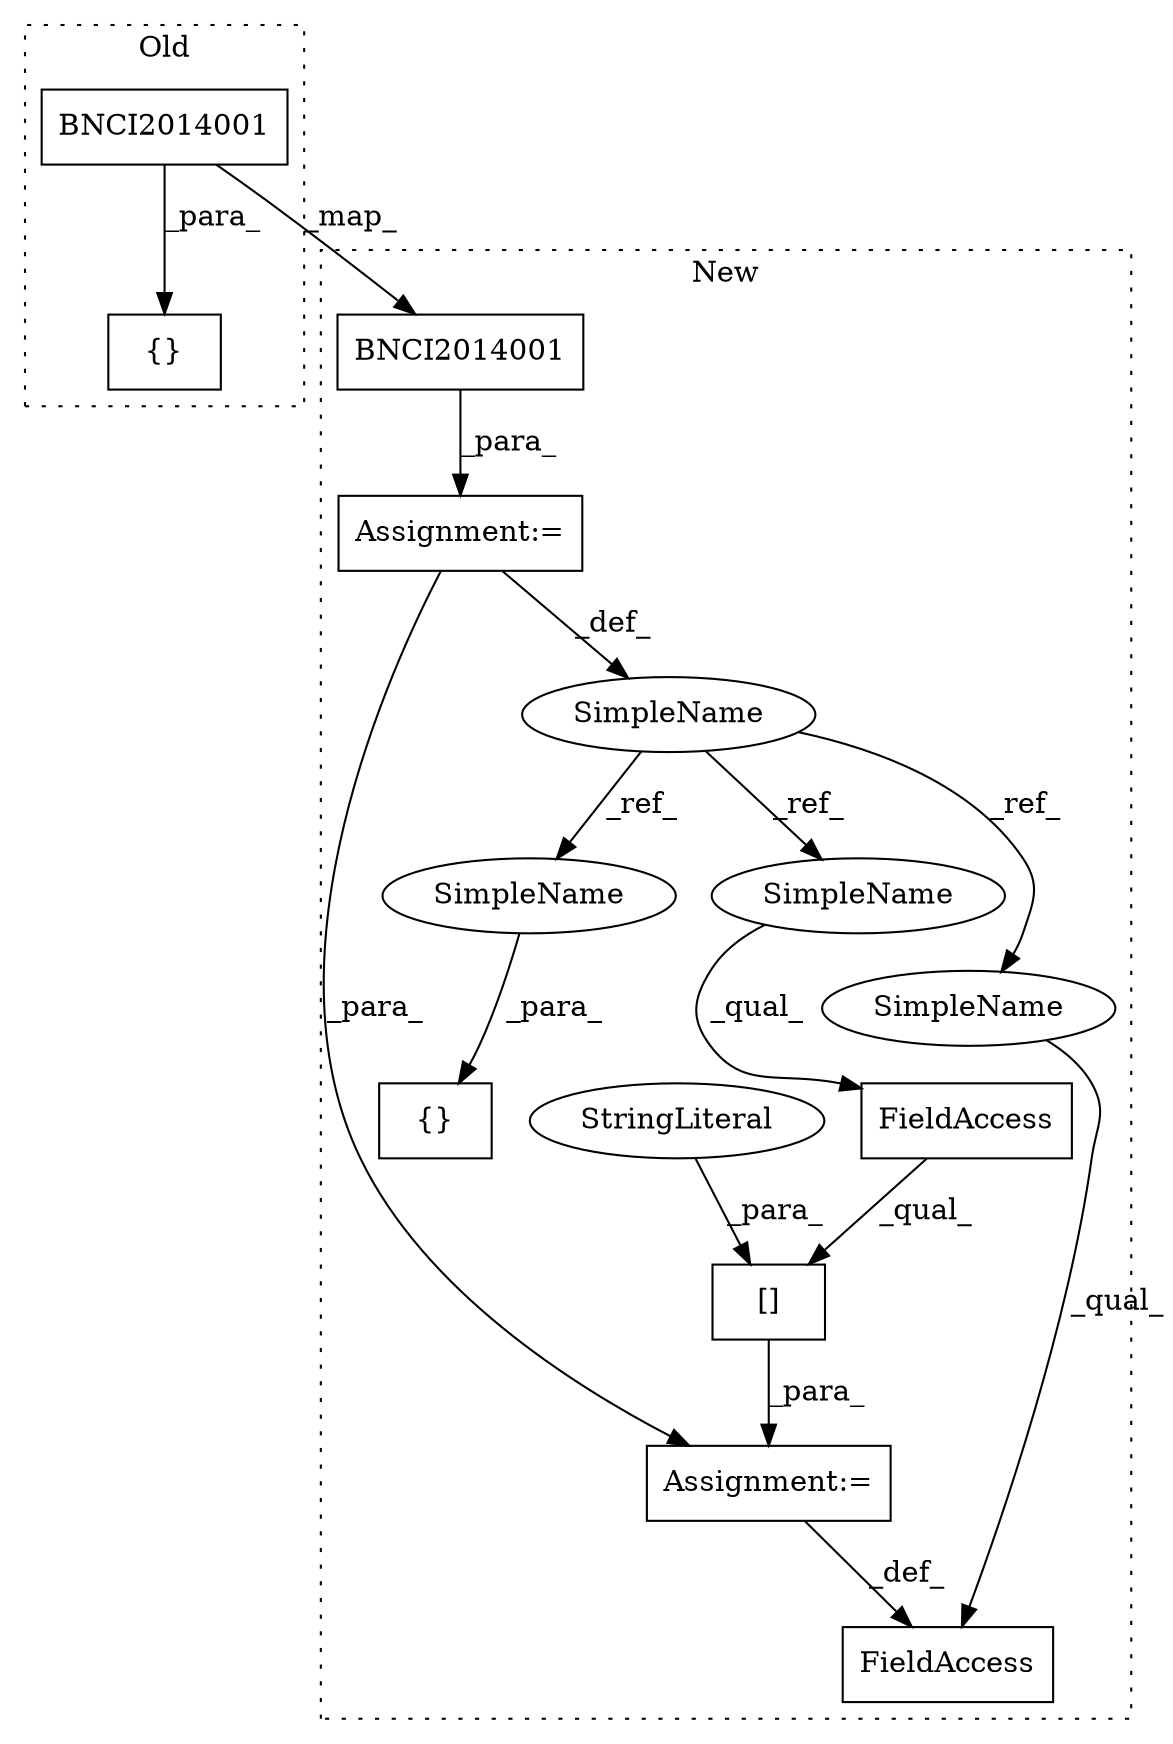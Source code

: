 digraph G {
subgraph cluster0 {
1 [label="BNCI2014001" a="32" s="1324" l="13" shape="box"];
4 [label="{}" a="4" s="1323,1337" l="1,1" shape="box"];
label = "Old";
style="dotted";
}
subgraph cluster1 {
2 [label="BNCI2014001" a="32" s="1330" l="13" shape="box"];
3 [label="{}" a="4" s="1433,1441" l="1,1" shape="box"];
5 [label="[]" a="2" s="1370,1408" l="21,1" shape="box"];
6 [label="SimpleName" a="42" s="1322" l="7" shape="ellipse"];
7 [label="FieldAccess" a="22" s="1349" l="20" shape="box"];
8 [label="FieldAccess" a="22" s="1370" l="20" shape="box"];
9 [label="Assignment:=" a="7" s="1329" l="1" shape="box"];
10 [label="Assignment:=" a="7" s="1369" l="1" shape="box"];
11 [label="StringLiteral" a="45" s="1391" l="17" shape="ellipse"];
12 [label="SimpleName" a="42" s="1434" l="7" shape="ellipse"];
13 [label="SimpleName" a="42" s="1349" l="7" shape="ellipse"];
14 [label="SimpleName" a="42" s="1370" l="7" shape="ellipse"];
label = "New";
style="dotted";
}
1 -> 4 [label="_para_"];
1 -> 2 [label="_map_"];
2 -> 9 [label="_para_"];
5 -> 10 [label="_para_"];
6 -> 13 [label="_ref_"];
6 -> 12 [label="_ref_"];
6 -> 14 [label="_ref_"];
8 -> 5 [label="_qual_"];
9 -> 10 [label="_para_"];
9 -> 6 [label="_def_"];
10 -> 7 [label="_def_"];
11 -> 5 [label="_para_"];
12 -> 3 [label="_para_"];
13 -> 7 [label="_qual_"];
14 -> 8 [label="_qual_"];
}